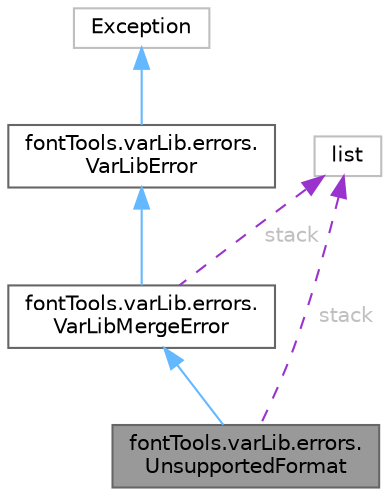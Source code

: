digraph "fontTools.varLib.errors.UnsupportedFormat"
{
 // LATEX_PDF_SIZE
  bgcolor="transparent";
  edge [fontname=Helvetica,fontsize=10,labelfontname=Helvetica,labelfontsize=10];
  node [fontname=Helvetica,fontsize=10,shape=box,height=0.2,width=0.4];
  Node1 [id="Node000001",label="fontTools.varLib.errors.\lUnsupportedFormat",height=0.2,width=0.4,color="gray40", fillcolor="grey60", style="filled", fontcolor="black",tooltip=" "];
  Node2 -> Node1 [id="edge1_Node000001_Node000002",dir="back",color="steelblue1",style="solid",tooltip=" "];
  Node2 [id="Node000002",label="fontTools.varLib.errors.\lVarLibMergeError",height=0.2,width=0.4,color="gray40", fillcolor="white", style="filled",URL="$d7/d6f/classfontTools_1_1varLib_1_1errors_1_1VarLibMergeError.html",tooltip=" "];
  Node3 -> Node2 [id="edge2_Node000002_Node000003",dir="back",color="steelblue1",style="solid",tooltip=" "];
  Node3 [id="Node000003",label="fontTools.varLib.errors.\lVarLibError",height=0.2,width=0.4,color="gray40", fillcolor="white", style="filled",URL="$d5/d14/classfontTools_1_1varLib_1_1errors_1_1VarLibError.html",tooltip=" "];
  Node4 -> Node3 [id="edge3_Node000003_Node000004",dir="back",color="steelblue1",style="solid",tooltip=" "];
  Node4 [id="Node000004",label="Exception",height=0.2,width=0.4,color="grey75", fillcolor="white", style="filled",URL="$d4/d67/classException.html",tooltip=" "];
  Node5 -> Node2 [id="edge4_Node000002_Node000005",dir="back",color="darkorchid3",style="dashed",tooltip=" ",label=" stack",fontcolor="grey" ];
  Node5 [id="Node000005",label="list",height=0.2,width=0.4,color="grey75", fillcolor="white", style="filled",tooltip=" "];
  Node5 -> Node1 [id="edge5_Node000001_Node000005",dir="back",color="darkorchid3",style="dashed",tooltip=" ",label=" stack",fontcolor="grey" ];
}
